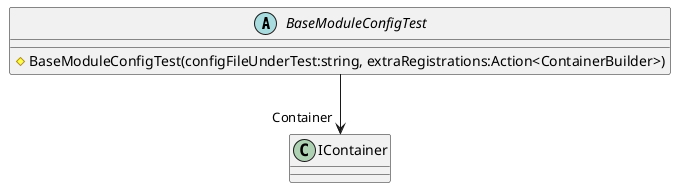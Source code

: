 @startuml
abstract class BaseModuleConfigTest {
    # BaseModuleConfigTest(configFileUnderTest:string, extraRegistrations:Action<ContainerBuilder>)
}
BaseModuleConfigTest --> "Container" IContainer
@enduml
